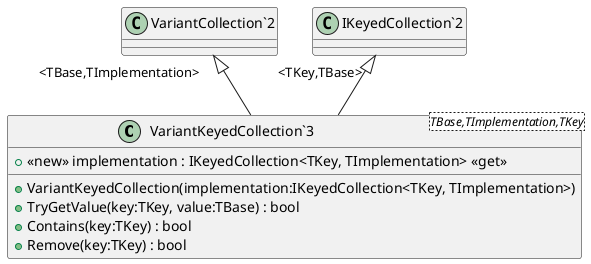 @startuml
class "VariantKeyedCollection`3"<TBase,TImplementation,TKey> {
    + VariantKeyedCollection(implementation:IKeyedCollection<TKey, TImplementation>)
    + <<new>> implementation : IKeyedCollection<TKey, TImplementation> <<get>>
    + TryGetValue(key:TKey, value:TBase) : bool
    + Contains(key:TKey) : bool
    + Remove(key:TKey) : bool
}
"VariantCollection`2" "<TBase,TImplementation>" <|-- "VariantKeyedCollection`3"
"IKeyedCollection`2" "<TKey,TBase>" <|-- "VariantKeyedCollection`3"
@enduml
